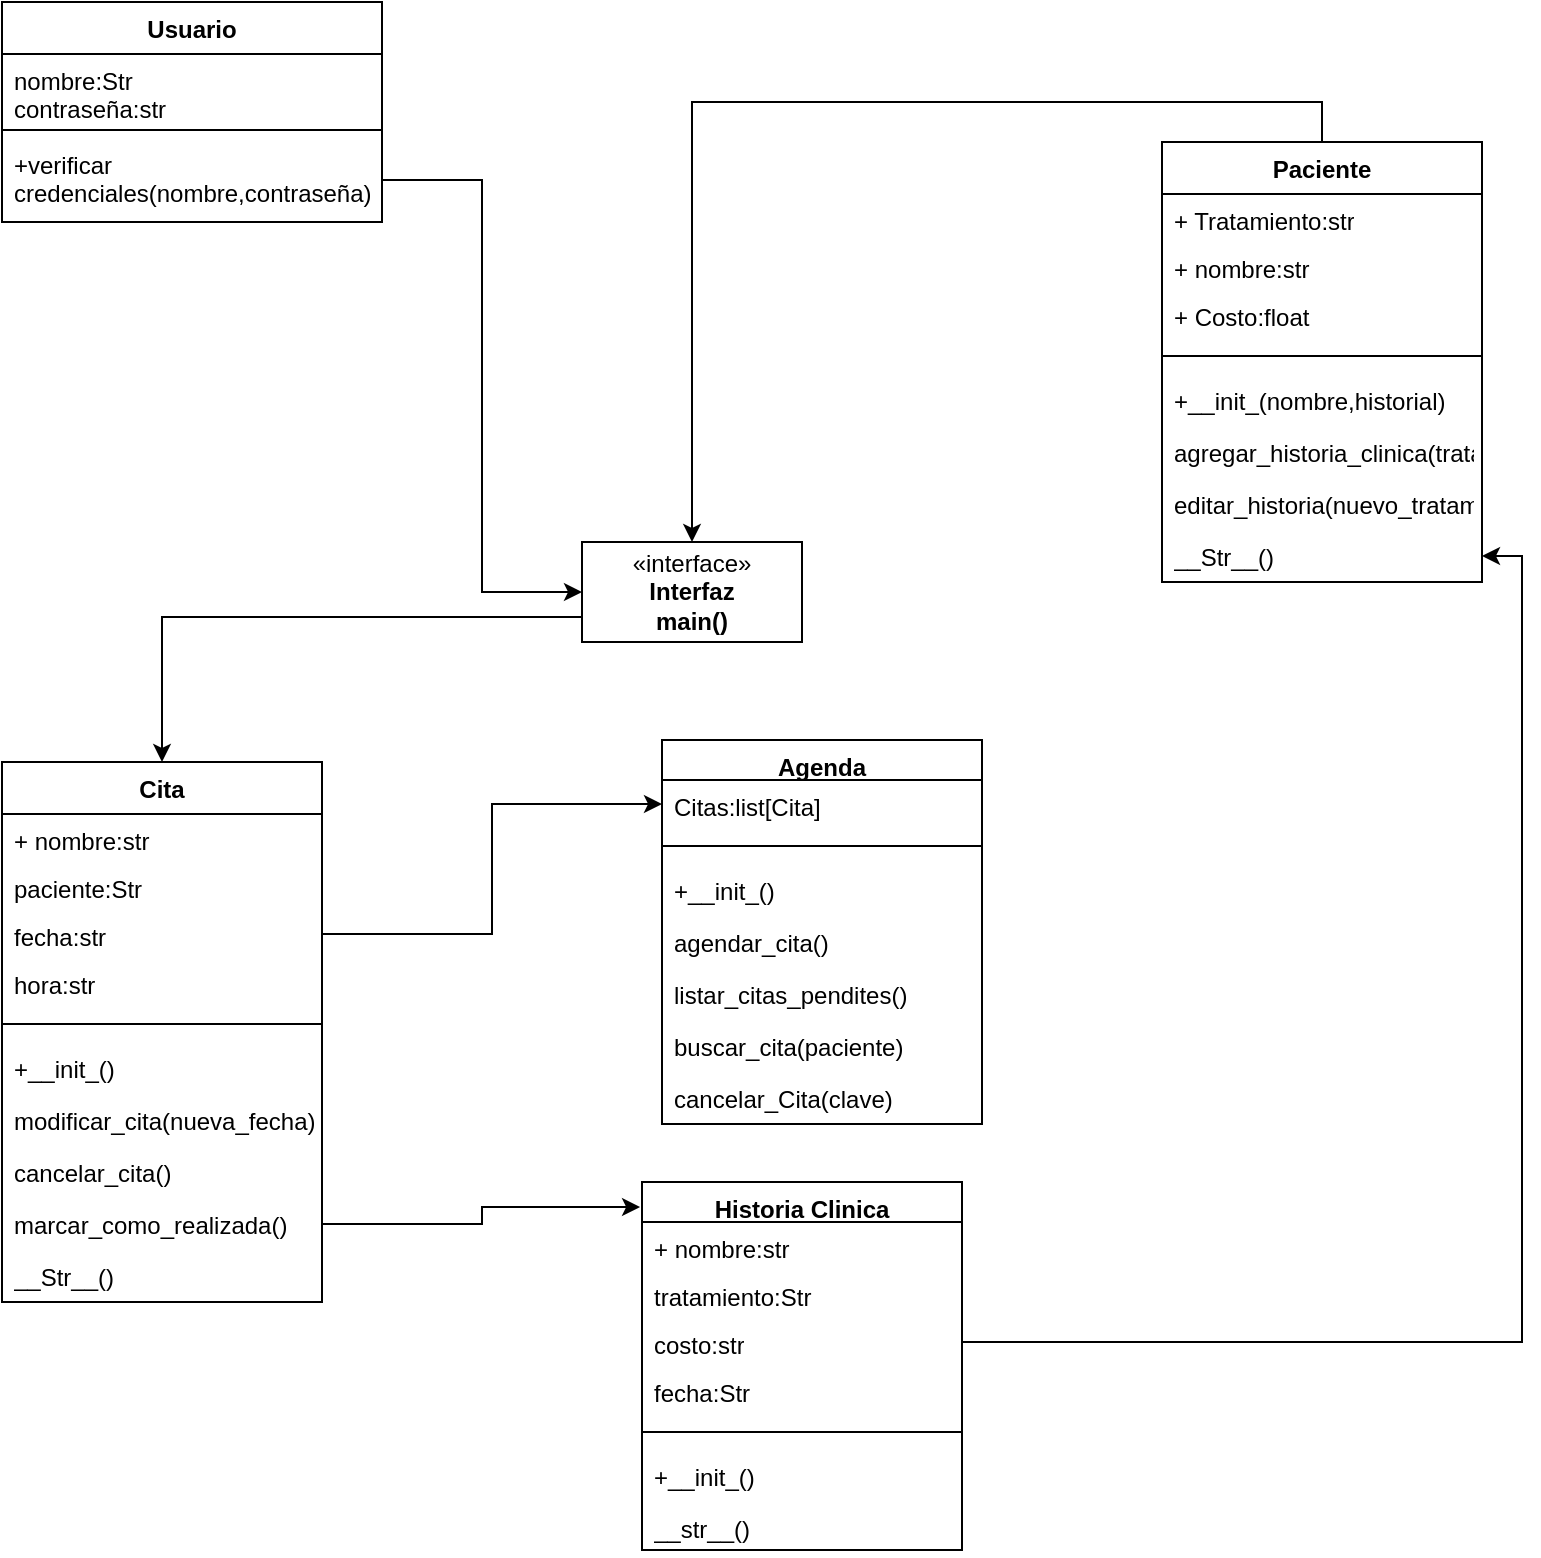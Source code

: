 <mxfile version="26.1.3">
  <diagram id="C5RBs43oDa-KdzZeNtuy" name="Page-1">
    <mxGraphModel dx="1200" dy="508" grid="1" gridSize="10" guides="1" tooltips="1" connect="1" arrows="1" fold="1" page="1" pageScale="1" pageWidth="827" pageHeight="1169" math="0" shadow="0">
      <root>
        <mxCell id="WIyWlLk6GJQsqaUBKTNV-0" />
        <mxCell id="WIyWlLk6GJQsqaUBKTNV-1" parent="WIyWlLk6GJQsqaUBKTNV-0" />
        <mxCell id="ikhkTcG4PTHAvUAjbpcw-0" value="Usuario" style="swimlane;fontStyle=1;align=center;verticalAlign=top;childLayout=stackLayout;horizontal=1;startSize=26;horizontalStack=0;resizeParent=1;resizeParentMax=0;resizeLast=0;collapsible=1;marginBottom=0;whiteSpace=wrap;html=1;" parent="WIyWlLk6GJQsqaUBKTNV-1" vertex="1">
          <mxGeometry x="30" y="120" width="190" height="110" as="geometry">
            <mxRectangle x="40" y="140" width="80" height="30" as="alternateBounds" />
          </mxGeometry>
        </mxCell>
        <mxCell id="ikhkTcG4PTHAvUAjbpcw-1" value="nombre:Str&lt;div&gt;contraseña:str&lt;/div&gt;" style="text;strokeColor=none;fillColor=none;align=left;verticalAlign=top;spacingLeft=4;spacingRight=4;overflow=hidden;rotatable=0;points=[[0,0.5],[1,0.5]];portConstraint=eastwest;whiteSpace=wrap;html=1;" parent="ikhkTcG4PTHAvUAjbpcw-0" vertex="1">
          <mxGeometry y="26" width="190" height="34" as="geometry" />
        </mxCell>
        <mxCell id="ikhkTcG4PTHAvUAjbpcw-2" value="" style="line;strokeWidth=1;fillColor=none;align=left;verticalAlign=middle;spacingTop=-1;spacingLeft=3;spacingRight=3;rotatable=0;labelPosition=right;points=[];portConstraint=eastwest;strokeColor=inherit;" parent="ikhkTcG4PTHAvUAjbpcw-0" vertex="1">
          <mxGeometry y="60" width="190" height="8" as="geometry" />
        </mxCell>
        <mxCell id="ikhkTcG4PTHAvUAjbpcw-3" value="&lt;div&gt;+verificar credenciales(nombre,contraseña)&lt;/div&gt;" style="text;strokeColor=none;fillColor=none;align=left;verticalAlign=top;spacingLeft=4;spacingRight=4;overflow=hidden;rotatable=0;points=[[0,0.5],[1,0.5]];portConstraint=eastwest;whiteSpace=wrap;html=1;" parent="ikhkTcG4PTHAvUAjbpcw-0" vertex="1">
          <mxGeometry y="68" width="190" height="42" as="geometry" />
        </mxCell>
        <mxCell id="mMIvGbJYJ4oiZbHGEbHV-89" style="edgeStyle=orthogonalEdgeStyle;rounded=0;orthogonalLoop=1;jettySize=auto;html=1;exitX=0.5;exitY=0;exitDx=0;exitDy=0;entryX=0.5;entryY=0;entryDx=0;entryDy=0;" edge="1" parent="WIyWlLk6GJQsqaUBKTNV-1" source="mMIvGbJYJ4oiZbHGEbHV-0" target="mMIvGbJYJ4oiZbHGEbHV-14">
          <mxGeometry relative="1" as="geometry" />
        </mxCell>
        <mxCell id="mMIvGbJYJ4oiZbHGEbHV-0" value="Paciente" style="swimlane;fontStyle=1;align=center;verticalAlign=top;childLayout=stackLayout;horizontal=1;startSize=26;horizontalStack=0;resizeParent=1;resizeParentMax=0;resizeLast=0;collapsible=1;marginBottom=0;whiteSpace=wrap;html=1;" vertex="1" parent="WIyWlLk6GJQsqaUBKTNV-1">
          <mxGeometry x="610" y="190" width="160" height="220" as="geometry" />
        </mxCell>
        <mxCell id="mMIvGbJYJ4oiZbHGEbHV-4" value="+ Tratamiento:str" style="text;strokeColor=none;fillColor=none;align=left;verticalAlign=top;spacingLeft=4;spacingRight=4;overflow=hidden;rotatable=0;points=[[0,0.5],[1,0.5]];portConstraint=eastwest;whiteSpace=wrap;html=1;" vertex="1" parent="mMIvGbJYJ4oiZbHGEbHV-0">
          <mxGeometry y="26" width="160" height="24" as="geometry" />
        </mxCell>
        <mxCell id="mMIvGbJYJ4oiZbHGEbHV-74" value="+ nombre:str" style="text;strokeColor=none;fillColor=none;align=left;verticalAlign=top;spacingLeft=4;spacingRight=4;overflow=hidden;rotatable=0;points=[[0,0.5],[1,0.5]];portConstraint=eastwest;whiteSpace=wrap;html=1;" vertex="1" parent="mMIvGbJYJ4oiZbHGEbHV-0">
          <mxGeometry y="50" width="160" height="24" as="geometry" />
        </mxCell>
        <mxCell id="mMIvGbJYJ4oiZbHGEbHV-5" value="+ Costo:float" style="text;strokeColor=none;fillColor=none;align=left;verticalAlign=top;spacingLeft=4;spacingRight=4;overflow=hidden;rotatable=0;points=[[0,0.5],[1,0.5]];portConstraint=eastwest;whiteSpace=wrap;html=1;" vertex="1" parent="mMIvGbJYJ4oiZbHGEbHV-0">
          <mxGeometry y="74" width="160" height="24" as="geometry" />
        </mxCell>
        <mxCell id="mMIvGbJYJ4oiZbHGEbHV-2" value="" style="line;strokeWidth=1;fillColor=none;align=left;verticalAlign=middle;spacingTop=-1;spacingLeft=3;spacingRight=3;rotatable=0;labelPosition=right;points=[];portConstraint=eastwest;strokeColor=inherit;" vertex="1" parent="mMIvGbJYJ4oiZbHGEbHV-0">
          <mxGeometry y="98" width="160" height="18" as="geometry" />
        </mxCell>
        <mxCell id="mMIvGbJYJ4oiZbHGEbHV-3" value="+__init_(nombre,historial)" style="text;strokeColor=none;fillColor=none;align=left;verticalAlign=top;spacingLeft=4;spacingRight=4;overflow=hidden;rotatable=0;points=[[0,0.5],[1,0.5]];portConstraint=eastwest;whiteSpace=wrap;html=1;" vertex="1" parent="mMIvGbJYJ4oiZbHGEbHV-0">
          <mxGeometry y="116" width="160" height="26" as="geometry" />
        </mxCell>
        <mxCell id="mMIvGbJYJ4oiZbHGEbHV-54" value="agregar_historia_clinica(tratamiento,costo,fecha)" style="text;strokeColor=none;fillColor=none;align=left;verticalAlign=top;spacingLeft=4;spacingRight=4;overflow=hidden;rotatable=0;points=[[0,0.5],[1,0.5]];portConstraint=eastwest;whiteSpace=wrap;html=1;" vertex="1" parent="mMIvGbJYJ4oiZbHGEbHV-0">
          <mxGeometry y="142" width="160" height="26" as="geometry" />
        </mxCell>
        <mxCell id="mMIvGbJYJ4oiZbHGEbHV-55" value="editar_historia(nuevo_tratamiento,nuevo_costo)" style="text;strokeColor=none;fillColor=none;align=left;verticalAlign=top;spacingLeft=4;spacingRight=4;overflow=hidden;rotatable=0;points=[[0,0.5],[1,0.5]];portConstraint=eastwest;whiteSpace=wrap;html=1;" vertex="1" parent="mMIvGbJYJ4oiZbHGEbHV-0">
          <mxGeometry y="168" width="160" height="26" as="geometry" />
        </mxCell>
        <mxCell id="mMIvGbJYJ4oiZbHGEbHV-56" value="__Str__()" style="text;strokeColor=none;fillColor=none;align=left;verticalAlign=top;spacingLeft=4;spacingRight=4;overflow=hidden;rotatable=0;points=[[0,0.5],[1,0.5]];portConstraint=eastwest;whiteSpace=wrap;html=1;" vertex="1" parent="mMIvGbJYJ4oiZbHGEbHV-0">
          <mxGeometry y="194" width="160" height="26" as="geometry" />
        </mxCell>
        <mxCell id="mMIvGbJYJ4oiZbHGEbHV-90" style="edgeStyle=orthogonalEdgeStyle;rounded=0;orthogonalLoop=1;jettySize=auto;html=1;exitX=0;exitY=0.75;exitDx=0;exitDy=0;entryX=0.5;entryY=0;entryDx=0;entryDy=0;" edge="1" parent="WIyWlLk6GJQsqaUBKTNV-1" source="mMIvGbJYJ4oiZbHGEbHV-14" target="mMIvGbJYJ4oiZbHGEbHV-15">
          <mxGeometry relative="1" as="geometry" />
        </mxCell>
        <mxCell id="mMIvGbJYJ4oiZbHGEbHV-14" value="«interface»&lt;br&gt;&lt;b&gt;Interfaz&lt;/b&gt;&lt;div&gt;&lt;b&gt;main()&lt;/b&gt;&lt;/div&gt;" style="html=1;whiteSpace=wrap;" vertex="1" parent="WIyWlLk6GJQsqaUBKTNV-1">
          <mxGeometry x="320" y="390" width="110" height="50" as="geometry" />
        </mxCell>
        <mxCell id="mMIvGbJYJ4oiZbHGEbHV-15" value="Cita" style="swimlane;fontStyle=1;align=center;verticalAlign=top;childLayout=stackLayout;horizontal=1;startSize=26;horizontalStack=0;resizeParent=1;resizeParentMax=0;resizeLast=0;collapsible=1;marginBottom=0;whiteSpace=wrap;html=1;" vertex="1" parent="WIyWlLk6GJQsqaUBKTNV-1">
          <mxGeometry x="30" y="500" width="160" height="270" as="geometry" />
        </mxCell>
        <mxCell id="mMIvGbJYJ4oiZbHGEbHV-16" value="+ nombre:str" style="text;strokeColor=none;fillColor=none;align=left;verticalAlign=top;spacingLeft=4;spacingRight=4;overflow=hidden;rotatable=0;points=[[0,0.5],[1,0.5]];portConstraint=eastwest;whiteSpace=wrap;html=1;" vertex="1" parent="mMIvGbJYJ4oiZbHGEbHV-15">
          <mxGeometry y="26" width="160" height="24" as="geometry" />
        </mxCell>
        <mxCell id="mMIvGbJYJ4oiZbHGEbHV-17" value="paciente:Str" style="text;strokeColor=none;fillColor=none;align=left;verticalAlign=top;spacingLeft=4;spacingRight=4;overflow=hidden;rotatable=0;points=[[0,0.5],[1,0.5]];portConstraint=eastwest;whiteSpace=wrap;html=1;" vertex="1" parent="mMIvGbJYJ4oiZbHGEbHV-15">
          <mxGeometry y="50" width="160" height="24" as="geometry" />
        </mxCell>
        <mxCell id="mMIvGbJYJ4oiZbHGEbHV-18" value="fecha:str" style="text;strokeColor=none;fillColor=none;align=left;verticalAlign=top;spacingLeft=4;spacingRight=4;overflow=hidden;rotatable=0;points=[[0,0.5],[1,0.5]];portConstraint=eastwest;whiteSpace=wrap;html=1;" vertex="1" parent="mMIvGbJYJ4oiZbHGEbHV-15">
          <mxGeometry y="74" width="160" height="24" as="geometry" />
        </mxCell>
        <mxCell id="mMIvGbJYJ4oiZbHGEbHV-30" value="hora:str" style="text;strokeColor=none;fillColor=none;align=left;verticalAlign=top;spacingLeft=4;spacingRight=4;overflow=hidden;rotatable=0;points=[[0,0.5],[1,0.5]];portConstraint=eastwest;whiteSpace=wrap;html=1;" vertex="1" parent="mMIvGbJYJ4oiZbHGEbHV-15">
          <mxGeometry y="98" width="160" height="24" as="geometry" />
        </mxCell>
        <mxCell id="mMIvGbJYJ4oiZbHGEbHV-19" value="" style="line;strokeWidth=1;fillColor=none;align=left;verticalAlign=middle;spacingTop=-1;spacingLeft=3;spacingRight=3;rotatable=0;labelPosition=right;points=[];portConstraint=eastwest;strokeColor=inherit;" vertex="1" parent="mMIvGbJYJ4oiZbHGEbHV-15">
          <mxGeometry y="122" width="160" height="18" as="geometry" />
        </mxCell>
        <mxCell id="mMIvGbJYJ4oiZbHGEbHV-20" value="+__init_()" style="text;strokeColor=none;fillColor=none;align=left;verticalAlign=top;spacingLeft=4;spacingRight=4;overflow=hidden;rotatable=0;points=[[0,0.5],[1,0.5]];portConstraint=eastwest;whiteSpace=wrap;html=1;" vertex="1" parent="mMIvGbJYJ4oiZbHGEbHV-15">
          <mxGeometry y="140" width="160" height="26" as="geometry" />
        </mxCell>
        <mxCell id="mMIvGbJYJ4oiZbHGEbHV-31" value="modificar_cita(nueva_fecha)&lt;span style=&quot;color: rgba(0, 0, 0, 0); font-family: monospace; font-size: 0px; text-wrap-mode: nowrap;&quot;&gt;%3CmxGraphModel%3E%3Croot%3E%3CmxCell%20id%3D%220%22%2F%3E%3CmxCell%20id%3D%221%22%20parent%3D%220%22%2F%3E%3CmxCell%20id%3D%222%22%20value%3D%22%2B__init_()%22%20style%3D%22text%3BstrokeColor%3Dnone%3BfillColor%3Dnone%3Balign%3Dleft%3BverticalAlign%3Dtop%3BspacingLeft%3D4%3BspacingRight%3D4%3Boverflow%3Dhidden%3Brotatable%3D0%3Bpoints%3D%5B%5B0%2C0.5%5D%2C%5B1%2C0.5%5D%5D%3BportConstraint%3Deastwest%3BwhiteSpace%3Dwrap%3Bhtml%3D1%3B%22%20vertex%3D%221%22%20parent%3D%221%22%3E%3CmxGeometry%20x%3D%22320%22%20y%3D%22240%22%20width%3D%22160%22%20height%3D%2226%22%20as%3D%22geometry%22%2F%3E%3C%2FmxCell%3E%3C%2Froot%3E%3C%2FmxGraphModel%3E&lt;/span&gt;&lt;span style=&quot;color: rgba(0, 0, 0, 0); font-family: monospace; font-size: 0px; text-wrap-mode: nowrap;&quot;&gt;%3CmxGraphModel%3E%3Croot%3E%3CmxCell%20id%3D%220%22%2F%3E%3CmxCell%20id%3D%221%22%20parent%3D%220%22%2F%3E%3CmxCell%20id%3D%222%22%20value%3D%22%2B__init_()%22%20style%3D%22text%3BstrokeColor%3Dnone%3BfillColor%3Dnone%3Balign%3Dleft%3BverticalAlign%3Dtop%3BspacingLeft%3D4%3BspacingRight%3D4%3Boverflow%3Dhidden%3Brotatable%3D0%3Bpoints%3D%5B%5B0%2C0.5%5D%2C%5B1%2C0.5%5D%5D%3BportConstraint%3Deastwest%3BwhiteSpace%3Dwrap%3Bhtml%3D1%3B%22%20vertex%3D%221%22%20parent%3D%221%22%3E%3CmxGeometry%20x%3D%22320%22%20y%3D%22240%22%20width%3D%22160%22%20height%3D%2226%22%20as%3D%22geometry%22%2F%3E%3C%2FmxCell%3E%3C%2Froot%3E%3C%2FmxGraphModel%3E&lt;/span&gt;&lt;span style=&quot;color: rgba(0, 0, 0, 0); font-family: monospace; font-size: 0px; text-wrap-mode: nowrap;&quot;&gt;%3CmxGraphModel%3E%3Croot%3E%3CmxCell%20id%3D%220%22%2F%3E%3CmxCell%20id%3D%221%22%20parent%3D%220%22%2F%3E%3CmxCell%20id%3D%222%22%20value%3D%22%2B__init_()%22%20style%3D%22text%3BstrokeColor%3Dnone%3BfillColor%3Dnone%3Balign%3Dleft%3BverticalAlign%3Dtop%3BspacingLeft%3D4%3BspacingRight%3D4%3Boverflow%3Dhidden%3Brotatable%3D0%3Bpoints%3D%5B%5B0%2C0.5%5D%2C%5B1%2C0.5%5D%5D%3BportConstraint%3Deastwest%3BwhiteSpace%3Dwrap%3Bhtml%3D1%3B%22%20vertex%3D%221%22%20parent%3D%221%22%3E%3CmxGeometry%20x%3D%22320%22%20y%3D%22240%22%20width%3D%22160%22%20height%3D%2226%22%20as%3D%22geometry%22%2F%3E%3C%2FmxCell%3E%3C%2Froot%3E%3C%2FmxGraphModel%3E&lt;/span&gt;" style="text;strokeColor=none;fillColor=none;align=left;verticalAlign=top;spacingLeft=4;spacingRight=4;overflow=hidden;rotatable=0;points=[[0,0.5],[1,0.5]];portConstraint=eastwest;whiteSpace=wrap;html=1;" vertex="1" parent="mMIvGbJYJ4oiZbHGEbHV-15">
          <mxGeometry y="166" width="160" height="26" as="geometry" />
        </mxCell>
        <mxCell id="mMIvGbJYJ4oiZbHGEbHV-32" value="cancelar_cita()" style="text;strokeColor=none;fillColor=none;align=left;verticalAlign=top;spacingLeft=4;spacingRight=4;overflow=hidden;rotatable=0;points=[[0,0.5],[1,0.5]];portConstraint=eastwest;whiteSpace=wrap;html=1;" vertex="1" parent="mMIvGbJYJ4oiZbHGEbHV-15">
          <mxGeometry y="192" width="160" height="26" as="geometry" />
        </mxCell>
        <mxCell id="mMIvGbJYJ4oiZbHGEbHV-33" value="marcar_como_realizada()" style="text;strokeColor=none;fillColor=none;align=left;verticalAlign=top;spacingLeft=4;spacingRight=4;overflow=hidden;rotatable=0;points=[[0,0.5],[1,0.5]];portConstraint=eastwest;whiteSpace=wrap;html=1;" vertex="1" parent="mMIvGbJYJ4oiZbHGEbHV-15">
          <mxGeometry y="218" width="160" height="26" as="geometry" />
        </mxCell>
        <mxCell id="mMIvGbJYJ4oiZbHGEbHV-44" value="__Str__()" style="text;strokeColor=none;fillColor=none;align=left;verticalAlign=top;spacingLeft=4;spacingRight=4;overflow=hidden;rotatable=0;points=[[0,0.5],[1,0.5]];portConstraint=eastwest;whiteSpace=wrap;html=1;" vertex="1" parent="mMIvGbJYJ4oiZbHGEbHV-15">
          <mxGeometry y="244" width="160" height="26" as="geometry" />
        </mxCell>
        <mxCell id="mMIvGbJYJ4oiZbHGEbHV-34" value="Agenda" style="swimlane;fontStyle=1;align=center;verticalAlign=top;childLayout=stackLayout;horizontal=1;startSize=20;horizontalStack=0;resizeParent=1;resizeParentMax=0;resizeLast=0;collapsible=1;marginBottom=0;whiteSpace=wrap;html=1;" vertex="1" parent="WIyWlLk6GJQsqaUBKTNV-1">
          <mxGeometry x="360" y="489" width="160" height="192" as="geometry" />
        </mxCell>
        <mxCell id="mMIvGbJYJ4oiZbHGEbHV-35" value="Citas:list[Cita]" style="text;strokeColor=none;fillColor=none;align=left;verticalAlign=top;spacingLeft=4;spacingRight=4;overflow=hidden;rotatable=0;points=[[0,0.5],[1,0.5]];portConstraint=eastwest;whiteSpace=wrap;html=1;" vertex="1" parent="mMIvGbJYJ4oiZbHGEbHV-34">
          <mxGeometry y="20" width="160" height="24" as="geometry" />
        </mxCell>
        <mxCell id="mMIvGbJYJ4oiZbHGEbHV-39" value="" style="line;strokeWidth=1;fillColor=none;align=left;verticalAlign=middle;spacingTop=-1;spacingLeft=3;spacingRight=3;rotatable=0;labelPosition=right;points=[];portConstraint=eastwest;strokeColor=inherit;" vertex="1" parent="mMIvGbJYJ4oiZbHGEbHV-34">
          <mxGeometry y="44" width="160" height="18" as="geometry" />
        </mxCell>
        <mxCell id="mMIvGbJYJ4oiZbHGEbHV-40" value="+__init_()" style="text;strokeColor=none;fillColor=none;align=left;verticalAlign=top;spacingLeft=4;spacingRight=4;overflow=hidden;rotatable=0;points=[[0,0.5],[1,0.5]];portConstraint=eastwest;whiteSpace=wrap;html=1;" vertex="1" parent="mMIvGbJYJ4oiZbHGEbHV-34">
          <mxGeometry y="62" width="160" height="26" as="geometry" />
        </mxCell>
        <mxCell id="mMIvGbJYJ4oiZbHGEbHV-41" value="agendar_cita()" style="text;strokeColor=none;fillColor=none;align=left;verticalAlign=top;spacingLeft=4;spacingRight=4;overflow=hidden;rotatable=0;points=[[0,0.5],[1,0.5]];portConstraint=eastwest;whiteSpace=wrap;html=1;" vertex="1" parent="mMIvGbJYJ4oiZbHGEbHV-34">
          <mxGeometry y="88" width="160" height="26" as="geometry" />
        </mxCell>
        <mxCell id="mMIvGbJYJ4oiZbHGEbHV-42" value="listar_citas_pendites()" style="text;strokeColor=none;fillColor=none;align=left;verticalAlign=top;spacingLeft=4;spacingRight=4;overflow=hidden;rotatable=0;points=[[0,0.5],[1,0.5]];portConstraint=eastwest;whiteSpace=wrap;html=1;" vertex="1" parent="mMIvGbJYJ4oiZbHGEbHV-34">
          <mxGeometry y="114" width="160" height="26" as="geometry" />
        </mxCell>
        <mxCell id="mMIvGbJYJ4oiZbHGEbHV-43" value="buscar_cita(paciente)" style="text;strokeColor=none;fillColor=none;align=left;verticalAlign=top;spacingLeft=4;spacingRight=4;overflow=hidden;rotatable=0;points=[[0,0.5],[1,0.5]];portConstraint=eastwest;whiteSpace=wrap;html=1;" vertex="1" parent="mMIvGbJYJ4oiZbHGEbHV-34">
          <mxGeometry y="140" width="160" height="26" as="geometry" />
        </mxCell>
        <mxCell id="mMIvGbJYJ4oiZbHGEbHV-45" value="cancelar_Cita(clave)" style="text;strokeColor=none;fillColor=none;align=left;verticalAlign=top;spacingLeft=4;spacingRight=4;overflow=hidden;rotatable=0;points=[[0,0.5],[1,0.5]];portConstraint=eastwest;whiteSpace=wrap;html=1;" vertex="1" parent="mMIvGbJYJ4oiZbHGEbHV-34">
          <mxGeometry y="166" width="160" height="26" as="geometry" />
        </mxCell>
        <mxCell id="mMIvGbJYJ4oiZbHGEbHV-46" value="Historia Clinica" style="swimlane;fontStyle=1;align=center;verticalAlign=top;childLayout=stackLayout;horizontal=1;startSize=20;horizontalStack=0;resizeParent=1;resizeParentMax=0;resizeLast=0;collapsible=1;marginBottom=0;whiteSpace=wrap;html=1;" vertex="1" parent="WIyWlLk6GJQsqaUBKTNV-1">
          <mxGeometry x="350" y="710" width="160" height="184" as="geometry" />
        </mxCell>
        <mxCell id="mMIvGbJYJ4oiZbHGEbHV-1" value="+ nombre:str" style="text;strokeColor=none;fillColor=none;align=left;verticalAlign=top;spacingLeft=4;spacingRight=4;overflow=hidden;rotatable=0;points=[[0,0.5],[1,0.5]];portConstraint=eastwest;whiteSpace=wrap;html=1;" vertex="1" parent="mMIvGbJYJ4oiZbHGEbHV-46">
          <mxGeometry y="20" width="160" height="24" as="geometry" />
        </mxCell>
        <mxCell id="mMIvGbJYJ4oiZbHGEbHV-75" value="tratamiento:Str" style="text;strokeColor=none;fillColor=none;align=left;verticalAlign=top;spacingLeft=4;spacingRight=4;overflow=hidden;rotatable=0;points=[[0,0.5],[1,0.5]];portConstraint=eastwest;whiteSpace=wrap;html=1;" vertex="1" parent="mMIvGbJYJ4oiZbHGEbHV-46">
          <mxGeometry y="44" width="160" height="24" as="geometry" />
        </mxCell>
        <mxCell id="mMIvGbJYJ4oiZbHGEbHV-76" value="costo:str" style="text;strokeColor=none;fillColor=none;align=left;verticalAlign=top;spacingLeft=4;spacingRight=4;overflow=hidden;rotatable=0;points=[[0,0.5],[1,0.5]];portConstraint=eastwest;whiteSpace=wrap;html=1;" vertex="1" parent="mMIvGbJYJ4oiZbHGEbHV-46">
          <mxGeometry y="68" width="160" height="24" as="geometry" />
        </mxCell>
        <mxCell id="mMIvGbJYJ4oiZbHGEbHV-77" value="fecha:Str" style="text;strokeColor=none;fillColor=none;align=left;verticalAlign=top;spacingLeft=4;spacingRight=4;overflow=hidden;rotatable=0;points=[[0,0.5],[1,0.5]];portConstraint=eastwest;whiteSpace=wrap;html=1;" vertex="1" parent="mMIvGbJYJ4oiZbHGEbHV-46">
          <mxGeometry y="92" width="160" height="24" as="geometry" />
        </mxCell>
        <mxCell id="mMIvGbJYJ4oiZbHGEbHV-48" value="" style="line;strokeWidth=1;fillColor=none;align=left;verticalAlign=middle;spacingTop=-1;spacingLeft=3;spacingRight=3;rotatable=0;labelPosition=right;points=[];portConstraint=eastwest;strokeColor=inherit;" vertex="1" parent="mMIvGbJYJ4oiZbHGEbHV-46">
          <mxGeometry y="116" width="160" height="18" as="geometry" />
        </mxCell>
        <mxCell id="mMIvGbJYJ4oiZbHGEbHV-49" value="+__init_()" style="text;strokeColor=none;fillColor=none;align=left;verticalAlign=top;spacingLeft=4;spacingRight=4;overflow=hidden;rotatable=0;points=[[0,0.5],[1,0.5]];portConstraint=eastwest;whiteSpace=wrap;html=1;" vertex="1" parent="mMIvGbJYJ4oiZbHGEbHV-46">
          <mxGeometry y="134" width="160" height="26" as="geometry" />
        </mxCell>
        <mxCell id="mMIvGbJYJ4oiZbHGEbHV-78" value="__str__()" style="text;strokeColor=none;fillColor=none;align=left;verticalAlign=top;spacingLeft=4;spacingRight=4;overflow=hidden;rotatable=0;points=[[0,0.5],[1,0.5]];portConstraint=eastwest;whiteSpace=wrap;html=1;" vertex="1" parent="mMIvGbJYJ4oiZbHGEbHV-46">
          <mxGeometry y="160" width="160" height="24" as="geometry" />
        </mxCell>
        <mxCell id="mMIvGbJYJ4oiZbHGEbHV-80" style="edgeStyle=orthogonalEdgeStyle;rounded=0;orthogonalLoop=1;jettySize=auto;html=1;exitX=1;exitY=0.5;exitDx=0;exitDy=0;entryX=0;entryY=0.5;entryDx=0;entryDy=0;" edge="1" parent="WIyWlLk6GJQsqaUBKTNV-1" source="ikhkTcG4PTHAvUAjbpcw-3" target="mMIvGbJYJ4oiZbHGEbHV-14">
          <mxGeometry relative="1" as="geometry" />
        </mxCell>
        <mxCell id="mMIvGbJYJ4oiZbHGEbHV-85" style="edgeStyle=orthogonalEdgeStyle;rounded=0;orthogonalLoop=1;jettySize=auto;html=1;exitX=1;exitY=0.5;exitDx=0;exitDy=0;entryX=0;entryY=0.5;entryDx=0;entryDy=0;" edge="1" parent="WIyWlLk6GJQsqaUBKTNV-1" source="mMIvGbJYJ4oiZbHGEbHV-18" target="mMIvGbJYJ4oiZbHGEbHV-35">
          <mxGeometry relative="1" as="geometry" />
        </mxCell>
        <mxCell id="mMIvGbJYJ4oiZbHGEbHV-86" style="edgeStyle=orthogonalEdgeStyle;rounded=0;orthogonalLoop=1;jettySize=auto;html=1;exitX=1;exitY=0.5;exitDx=0;exitDy=0;entryX=-0.006;entryY=0.068;entryDx=0;entryDy=0;entryPerimeter=0;" edge="1" parent="WIyWlLk6GJQsqaUBKTNV-1" source="mMIvGbJYJ4oiZbHGEbHV-33" target="mMIvGbJYJ4oiZbHGEbHV-46">
          <mxGeometry relative="1" as="geometry" />
        </mxCell>
        <mxCell id="mMIvGbJYJ4oiZbHGEbHV-87" style="edgeStyle=orthogonalEdgeStyle;rounded=0;orthogonalLoop=1;jettySize=auto;html=1;exitX=1;exitY=0.5;exitDx=0;exitDy=0;entryX=1;entryY=0.5;entryDx=0;entryDy=0;" edge="1" parent="WIyWlLk6GJQsqaUBKTNV-1" source="mMIvGbJYJ4oiZbHGEbHV-76" target="mMIvGbJYJ4oiZbHGEbHV-56">
          <mxGeometry relative="1" as="geometry" />
        </mxCell>
      </root>
    </mxGraphModel>
  </diagram>
</mxfile>
